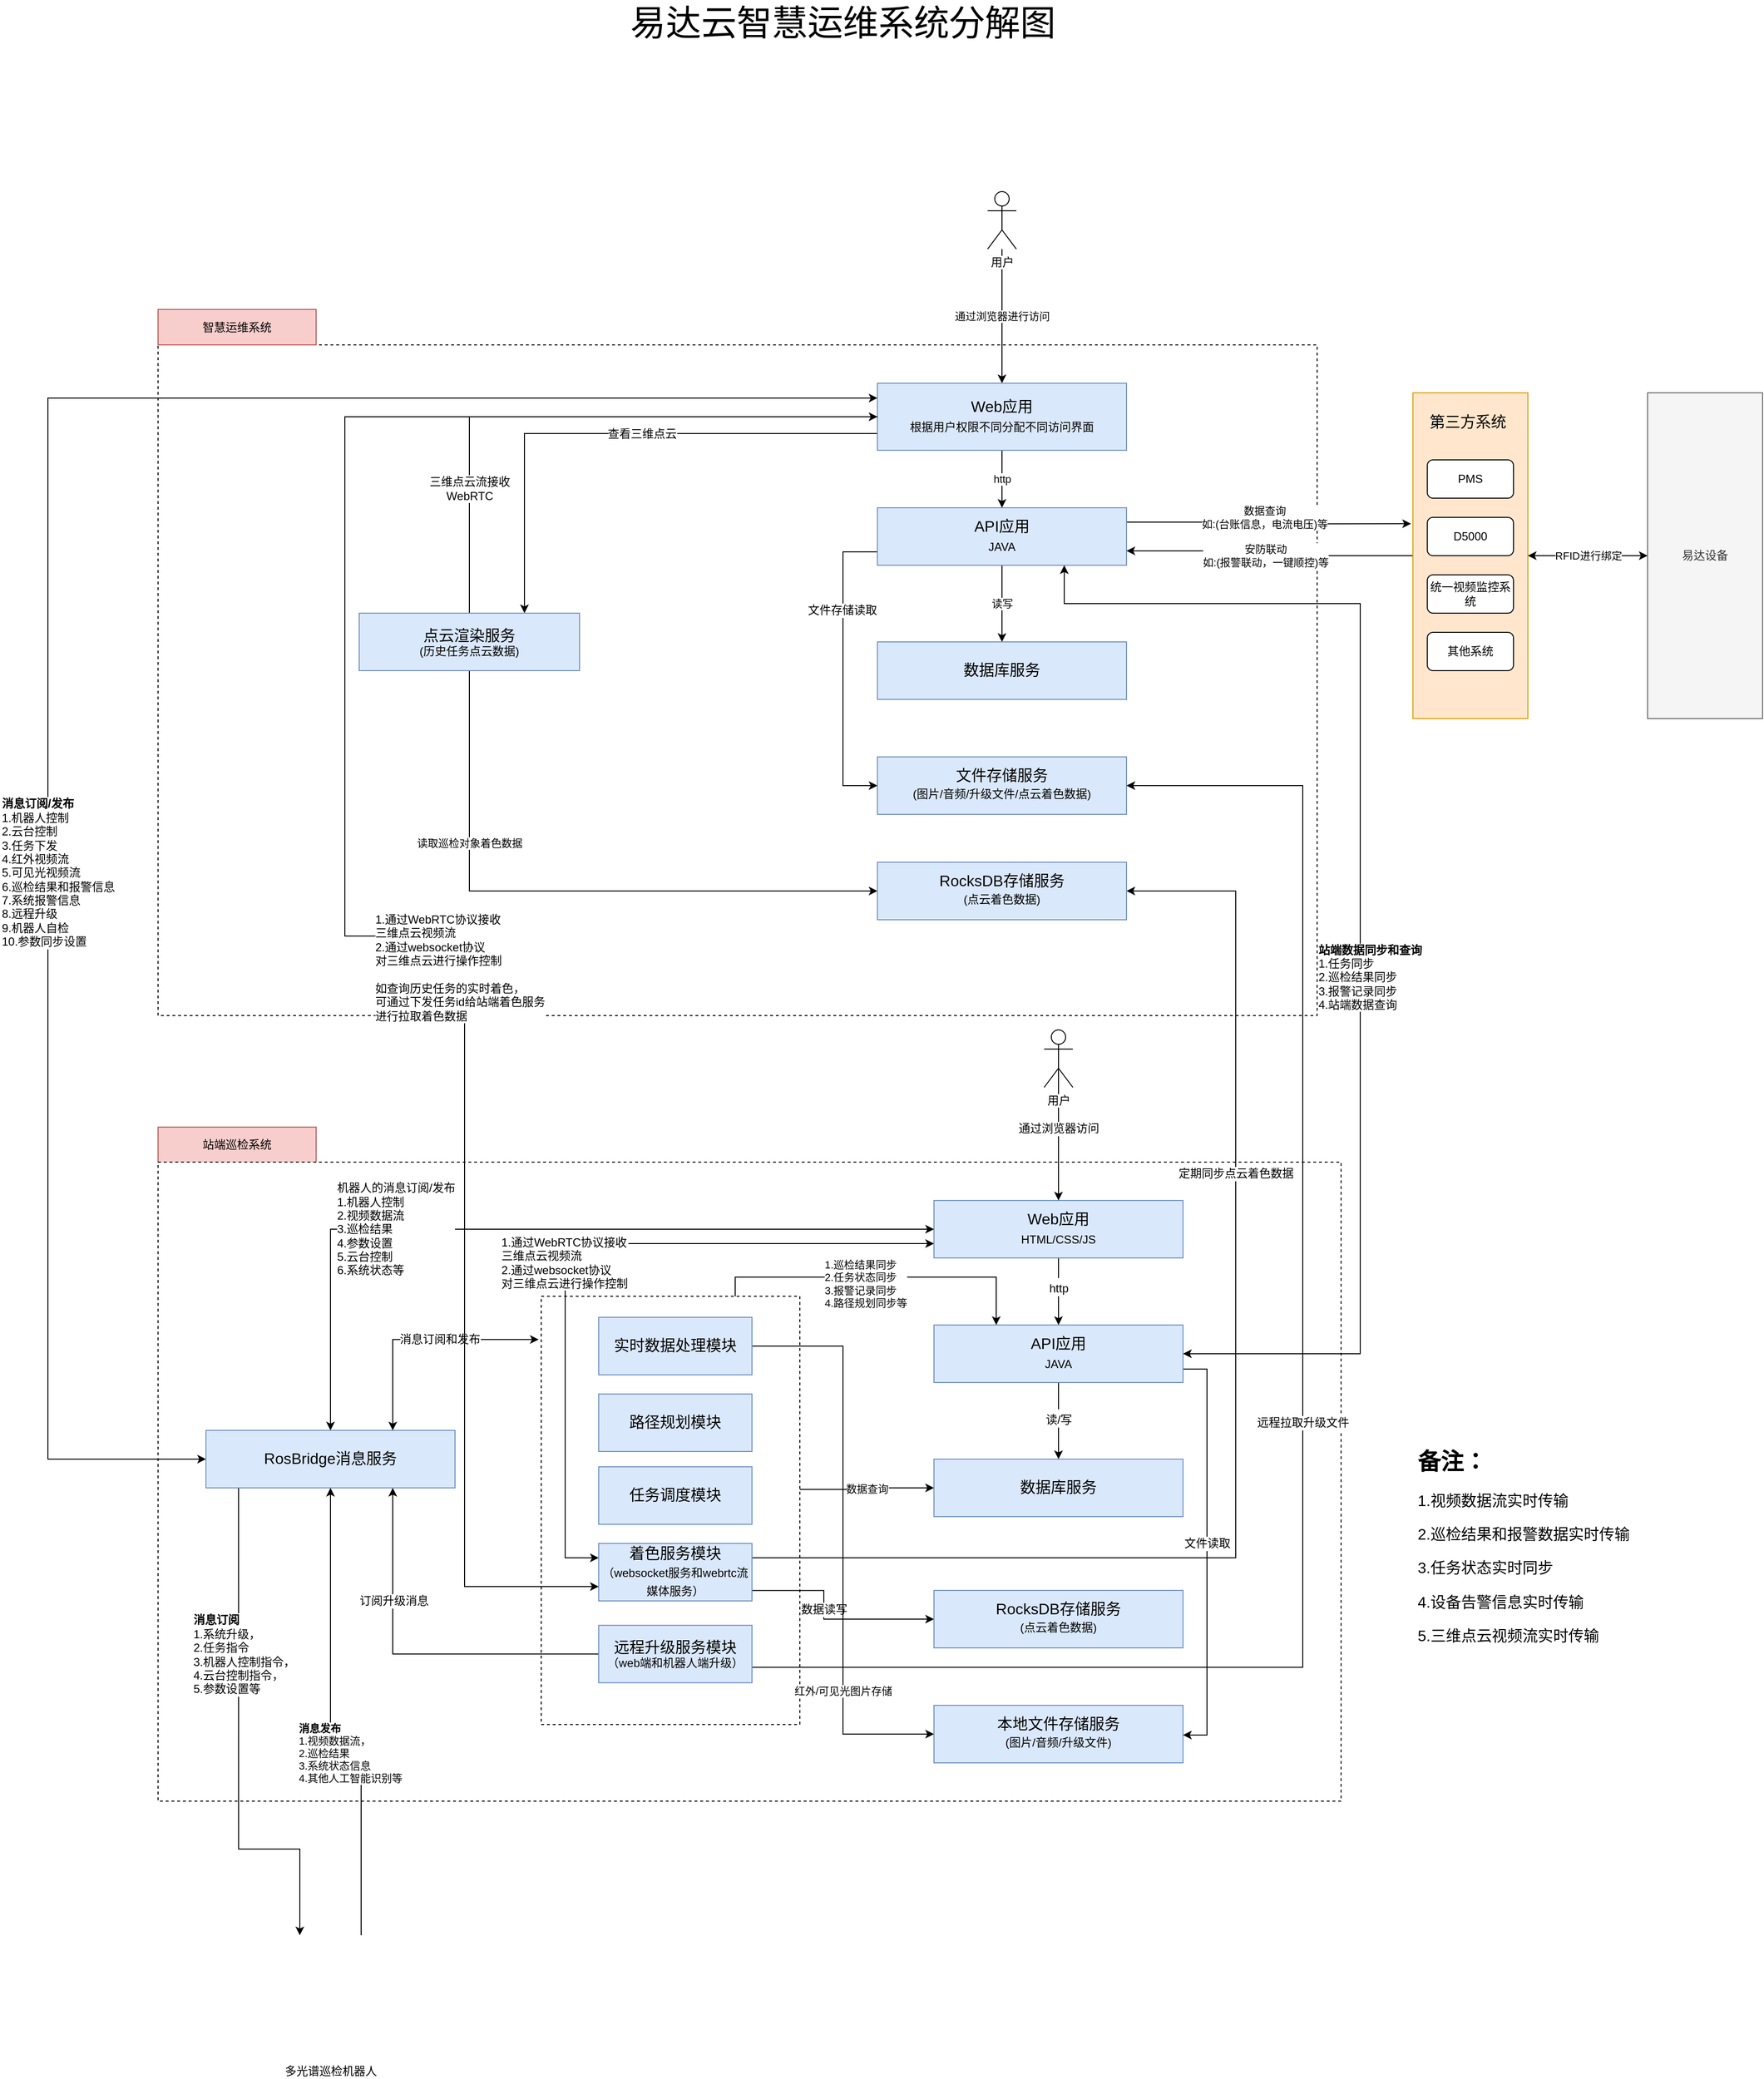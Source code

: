 <mxfile version="13.1.1" type="github">
  <diagram id="XJ8-2Lu72BTsMdCGSrW2" name="第 1 页">
    <mxGraphModel dx="1553" dy="903" grid="1" gridSize="10" guides="1" tooltips="1" connect="1" arrows="1" fold="1" page="1" pageScale="1" pageWidth="700" pageHeight="1000" background="none" math="0" shadow="0">
      <root>
        <mxCell id="0" />
        <mxCell id="1" parent="0" />
        <mxCell id="gQ2CgvajjqF3SDFCfg23-29" value="站端巡检系统" style="text;html=1;strokeColor=#b85450;fillColor=#f8cecc;align=center;verticalAlign=middle;whiteSpace=wrap;rounded=0;shadow=0;" parent="1" vertex="1">
          <mxGeometry x="335" y="1206.43" width="165" height="37" as="geometry" />
        </mxCell>
        <mxCell id="gQ2CgvajjqF3SDFCfg23-27" value="" style="rounded=0;whiteSpace=wrap;html=1;dashed=1;shadow=0;" parent="1" vertex="1">
          <mxGeometry x="335" y="1243" width="1235" height="667" as="geometry" />
        </mxCell>
        <mxCell id="gQ2CgvajjqF3SDFCfg23-55" style="edgeStyle=orthogonalEdgeStyle;rounded=0;orthogonalLoop=1;jettySize=auto;html=1;exitX=-0.01;exitY=0.101;exitDx=0;exitDy=0;entryX=0.75;entryY=0;entryDx=0;entryDy=0;startArrow=classic;startFill=1;fontSize=12;exitPerimeter=0;" parent="1" source="gQ2CgvajjqF3SDFCfg23-54" target="gQ2CgvajjqF3SDFCfg23-40" edge="1">
          <mxGeometry relative="1" as="geometry">
            <Array as="points">
              <mxPoint x="580" y="1428" />
            </Array>
          </mxGeometry>
        </mxCell>
        <mxCell id="gQ2CgvajjqF3SDFCfg23-56" value="&lt;div style=&quot;text-align: left&quot;&gt;&lt;span&gt;消息订阅和发布&lt;/span&gt;&lt;/div&gt;" style="edgeLabel;html=1;align=center;verticalAlign=middle;resizable=0;points=[];fontSize=12;fontStyle=0" parent="gQ2CgvajjqF3SDFCfg23-55" vertex="1" connectable="0">
          <mxGeometry x="-0.161" relative="1" as="geometry">
            <mxPoint as="offset" />
          </mxGeometry>
        </mxCell>
        <mxCell id="b1C1lfiOT8XWCESxQzqt-11" value="数据查询" style="edgeStyle=orthogonalEdgeStyle;rounded=0;orthogonalLoop=1;jettySize=auto;html=1;exitX=0.999;exitY=0.451;exitDx=0;exitDy=0;exitPerimeter=0;" parent="1" source="gQ2CgvajjqF3SDFCfg23-54" target="gQ2CgvajjqF3SDFCfg23-32" edge="1">
          <mxGeometry relative="1" as="geometry" />
        </mxCell>
        <mxCell id="BUxLxPO1SRUqqdlQok1O-3" value="&lt;span style=&quot;color: rgba(0 , 0 , 0 , 0) ; font-family: monospace ; font-size: 0px ; background-color: rgb(248 , 249 , 250)&quot;&gt;%3CmxGraphModel%3E%3Croot%3E%3CmxCell%20id%3D%220%22%2F%3E%3CmxCell%20id%3D%221%22%20parent%3D%220%22%2F%3E%3CmxCell%20id%3D%222%22%20style%3D%22edgeStyle%3DorthogonalEdgeStyle%3Brounded%3D0%3BorthogonalLoop%3D1%3BjettySize%3Dauto%3Bhtml%3D1%3BentryX%3D0%3BentryY%3D0.5%3BentryDx%3D0%3BentryDy%3D0%3B%22%20edge%3D%221%22%20parent%3D%221%22%3E%3CmxGeometry%20relative%3D%221%22%20as%3D%22geometry%22%3E%3CmxPoint%20x%3D%22840%22%20y%3D%221382%22%20as%3D%22sourcePoint%22%2F%3E%3CArray%20as%3D%22points%22%3E%3CmxPoint%20x%3D%22840%22%20y%3D%221382%22%2F%3E%3CmxPoint%20x%3D%22840%22%20y%3D%22590%22%2F%3E%3C%2FArray%3E%3CmxPoint%20x%3D%221086%22%20y%3D%22590%22%20as%3D%22targetPoint%22%2F%3E%3C%2FmxGeometry%3E%3C%2FmxCell%3E%3CmxCell%20id%3D%223%22%20value%3D%221.%E8%B7%AF%E5%BE%84%E8%A7%84%E5%88%92%E5%90%8C%E6%AD%A5%26lt%3Bbr%26gt%3B2.%E4%BB%BB%E5%8A%A1%E6%89%A7%E8%A1%8C%E8%AE%B0%E5%BD%95%E5%92%8C%26lt%3Bbr%26gt%3B%E6%89%A7%E8%A1%8C%E7%8A%B6%E6%80%81%E5%90%8C%E6%AD%A5%26lt%3Bbr%26gt%3B3.%E6%8A%A5%E8%AD%A6%E6%95%B0%E6%8D%AE%E5%92%8C%E5%B7%A1%E6%A3%80%E8%AE%B0%E5%BD%95%E5%90%8C%E6%AD%A5%22%20style%3D%22edgeLabel%3Bhtml%3D1%3Balign%3Dleft%3BverticalAlign%3Dmiddle%3Bresizable%3D0%3Bpoints%3D%5B%5D%3B%22%20vertex%3D%221%22%20connectable%3D%220%22%20parent%3D%222%22%3E%3CmxGeometry%20x%3D%22-0.409%22%20y%3D%221%22%20relative%3D%221%22%20as%3D%22geometry%22%3E%3CmxPoint%20x%3D%22-54%22%20y%3D%22-54.94%22%20as%3D%22offset%22%2F%3E%3C%2FmxGeometry%3E%3C%2FmxCell%3E%3C%2Froot%3E%3C%2FmxGraphModel%3Eshu&#39;j&lt;/span&gt;" style="edgeStyle=orthogonalEdgeStyle;rounded=0;orthogonalLoop=1;jettySize=auto;html=1;exitX=0.75;exitY=0;exitDx=0;exitDy=0;entryX=0.25;entryY=0;entryDx=0;entryDy=0;startArrow=none;startFill=0;" edge="1" parent="1" source="gQ2CgvajjqF3SDFCfg23-54" target="gQ2CgvajjqF3SDFCfg23-31">
          <mxGeometry relative="1" as="geometry" />
        </mxCell>
        <mxCell id="BUxLxPO1SRUqqdlQok1O-4" value="1.巡检结果同步&lt;br&gt;2.任务状态同步&lt;br&gt;3.报警记录同步&lt;br&gt;4.路径规划同步等" style="edgeLabel;html=1;align=left;verticalAlign=middle;resizable=0;points=[];" vertex="1" connectable="0" parent="BUxLxPO1SRUqqdlQok1O-3">
          <mxGeometry x="-0.059" y="1" relative="1" as="geometry">
            <mxPoint x="-49.17" y="8" as="offset" />
          </mxGeometry>
        </mxCell>
        <mxCell id="gQ2CgvajjqF3SDFCfg23-54" value="" style="rounded=0;whiteSpace=wrap;html=1;shadow=0;fontSize=12;dashed=1;" parent="1" vertex="1">
          <mxGeometry x="735" y="1383" width="270" height="447" as="geometry" />
        </mxCell>
        <mxCell id="gQ2CgvajjqF3SDFCfg23-2" value="" style="rounded=0;whiteSpace=wrap;html=1;dashed=1;shadow=0;" parent="1" vertex="1">
          <mxGeometry x="335" y="390" width="1210" height="700" as="geometry" />
        </mxCell>
        <mxCell id="gQ2CgvajjqF3SDFCfg23-4" value="通过浏览器进行访问" style="edgeStyle=orthogonalEdgeStyle;rounded=0;orthogonalLoop=1;jettySize=auto;html=1;" parent="1" source="gQ2CgvajjqF3SDFCfg23-1" target="gQ2CgvajjqF3SDFCfg23-3" edge="1">
          <mxGeometry relative="1" as="geometry" />
        </mxCell>
        <mxCell id="gQ2CgvajjqF3SDFCfg23-1" value="用户" style="shape=umlActor;verticalLabelPosition=bottom;labelBackgroundColor=#ffffff;verticalAlign=top;html=1;outlineConnect=0;" parent="1" vertex="1">
          <mxGeometry x="1201" y="230" width="30" height="60" as="geometry" />
        </mxCell>
        <mxCell id="gQ2CgvajjqF3SDFCfg23-7" value="http" style="edgeStyle=orthogonalEdgeStyle;rounded=0;orthogonalLoop=1;jettySize=auto;html=1;exitX=0.5;exitY=1;exitDx=0;exitDy=0;" parent="1" source="gQ2CgvajjqF3SDFCfg23-3" target="gQ2CgvajjqF3SDFCfg23-6" edge="1">
          <mxGeometry relative="1" as="geometry" />
        </mxCell>
        <mxCell id="gQ2CgvajjqF3SDFCfg23-42" value="查看三维点云" style="edgeStyle=orthogonalEdgeStyle;rounded=0;orthogonalLoop=1;jettySize=auto;html=1;exitX=0;exitY=0.75;exitDx=0;exitDy=0;entryX=0.75;entryY=0;entryDx=0;entryDy=0;fontSize=12;" parent="1" source="gQ2CgvajjqF3SDFCfg23-3" target="gQ2CgvajjqF3SDFCfg23-15" edge="1">
          <mxGeometry x="-0.115" relative="1" as="geometry">
            <mxPoint as="offset" />
            <Array as="points">
              <mxPoint x="718" y="482" />
            </Array>
          </mxGeometry>
        </mxCell>
        <mxCell id="gQ2CgvajjqF3SDFCfg23-45" style="edgeStyle=orthogonalEdgeStyle;rounded=0;orthogonalLoop=1;jettySize=auto;html=1;exitX=0;exitY=0.221;exitDx=0;exitDy=0;entryX=0;entryY=0.5;entryDx=0;entryDy=0;startArrow=classic;startFill=1;fontSize=12;exitPerimeter=0;" parent="1" source="gQ2CgvajjqF3SDFCfg23-3" target="gQ2CgvajjqF3SDFCfg23-40" edge="1">
          <mxGeometry relative="1" as="geometry">
            <Array as="points">
              <mxPoint x="220" y="446" />
              <mxPoint x="220" y="1553" />
            </Array>
          </mxGeometry>
        </mxCell>
        <mxCell id="gQ2CgvajjqF3SDFCfg23-46" value="&lt;b&gt;消息订阅/发布&lt;/b&gt;&lt;br&gt;1.机器人控制&lt;br&gt;2.云台控制&lt;br&gt;3.任务下发&lt;br&gt;4.红外视频流&lt;br&gt;5.可见光视频流&lt;br&gt;6.巡检结果和报警信息&lt;br&gt;7.系统报警信息&lt;br&gt;8.远程升级&lt;br&gt;9.机器人自检&lt;br&gt;10.参数同步设置" style="edgeLabel;html=1;align=left;verticalAlign=middle;resizable=0;points=[];fontSize=12;" parent="gQ2CgvajjqF3SDFCfg23-45" vertex="1" connectable="0">
          <mxGeometry x="0.254" y="-4" relative="1" as="geometry">
            <mxPoint x="-46" y="20.71" as="offset" />
          </mxGeometry>
        </mxCell>
        <mxCell id="gQ2CgvajjqF3SDFCfg23-3" value="&lt;p style=&quot;line-height: 170%&quot;&gt;&lt;font style=&quot;font-size: 16px&quot;&gt;Web应用&lt;/font&gt;&lt;br&gt;根据用户权限不同分配不同访问界面&lt;br&gt;&lt;/p&gt;" style="rounded=0;whiteSpace=wrap;html=1;shadow=0;fillColor=#dae8fc;strokeColor=#6c8ebf;" parent="1" vertex="1">
          <mxGeometry x="1086" y="430" width="260" height="70" as="geometry" />
        </mxCell>
        <mxCell id="gQ2CgvajjqF3SDFCfg23-5" value="智慧运维系统" style="text;html=1;strokeColor=#b85450;fillColor=#f8cecc;align=center;verticalAlign=middle;whiteSpace=wrap;rounded=0;shadow=0;" parent="1" vertex="1">
          <mxGeometry x="335" y="353" width="165" height="37" as="geometry" />
        </mxCell>
        <mxCell id="gQ2CgvajjqF3SDFCfg23-9" value="读写" style="edgeStyle=orthogonalEdgeStyle;rounded=0;orthogonalLoop=1;jettySize=auto;html=1;exitX=0.5;exitY=1;exitDx=0;exitDy=0;entryX=0.5;entryY=0;entryDx=0;entryDy=0;" parent="1" source="gQ2CgvajjqF3SDFCfg23-6" target="gQ2CgvajjqF3SDFCfg23-8" edge="1">
          <mxGeometry relative="1" as="geometry" />
        </mxCell>
        <mxCell id="gQ2CgvajjqF3SDFCfg23-13" style="edgeStyle=orthogonalEdgeStyle;rounded=0;orthogonalLoop=1;jettySize=auto;html=1;exitX=1;exitY=0.25;exitDx=0;exitDy=0;entryX=-0.017;entryY=0.402;entryDx=0;entryDy=0;entryPerimeter=0;" parent="1" source="gQ2CgvajjqF3SDFCfg23-6" target="gQ2CgvajjqF3SDFCfg23-10" edge="1">
          <mxGeometry relative="1" as="geometry" />
        </mxCell>
        <mxCell id="gQ2CgvajjqF3SDFCfg23-14" value="数据查询&lt;br&gt;如:(台账信息，电流电压)等" style="edgeLabel;html=1;align=center;verticalAlign=middle;resizable=0;points=[];" parent="gQ2CgvajjqF3SDFCfg23-13" vertex="1" connectable="0">
          <mxGeometry x="0.377" y="2" relative="1" as="geometry">
            <mxPoint x="-60.23" y="-4.7" as="offset" />
          </mxGeometry>
        </mxCell>
        <mxCell id="gQ2CgvajjqF3SDFCfg23-70" style="edgeStyle=orthogonalEdgeStyle;rounded=0;orthogonalLoop=1;jettySize=auto;html=1;exitX=0;exitY=0.75;exitDx=0;exitDy=0;entryX=0;entryY=0.5;entryDx=0;entryDy=0;startArrow=none;startFill=0;endArrow=classic;endFill=1;fontSize=12;" parent="1" source="gQ2CgvajjqF3SDFCfg23-6" target="gQ2CgvajjqF3SDFCfg23-69" edge="1">
          <mxGeometry relative="1" as="geometry">
            <Array as="points">
              <mxPoint x="1050" y="606" />
              <mxPoint x="1050" y="850" />
            </Array>
          </mxGeometry>
        </mxCell>
        <mxCell id="gQ2CgvajjqF3SDFCfg23-71" value="文件存储读取" style="edgeLabel;html=1;align=center;verticalAlign=middle;resizable=0;points=[];fontSize=12;" parent="gQ2CgvajjqF3SDFCfg23-70" vertex="1" connectable="0">
          <mxGeometry x="-0.131" y="-1" relative="1" as="geometry">
            <mxPoint y="-39.29" as="offset" />
          </mxGeometry>
        </mxCell>
        <mxCell id="gQ2CgvajjqF3SDFCfg23-6" value="&lt;p style=&quot;line-height: 160%&quot;&gt;&lt;font style=&quot;font-size: 16px&quot;&gt;API应用&lt;/font&gt;&lt;br&gt;JAVA&lt;/p&gt;" style="rounded=0;whiteSpace=wrap;html=1;shadow=0;fillColor=#dae8fc;strokeColor=#6c8ebf;" parent="1" vertex="1">
          <mxGeometry x="1086" y="560" width="260" height="60" as="geometry" />
        </mxCell>
        <mxCell id="gQ2CgvajjqF3SDFCfg23-11" style="edgeStyle=orthogonalEdgeStyle;rounded=0;orthogonalLoop=1;jettySize=auto;html=1;exitX=0;exitY=0.5;exitDx=0;exitDy=0;entryX=1;entryY=0.75;entryDx=0;entryDy=0;" parent="1" source="gQ2CgvajjqF3SDFCfg23-10" target="gQ2CgvajjqF3SDFCfg23-6" edge="1">
          <mxGeometry relative="1" as="geometry" />
        </mxCell>
        <mxCell id="gQ2CgvajjqF3SDFCfg23-12" value="安防联动&lt;br&gt;如:(报警联动，一键顺控)等" style="edgeLabel;html=1;align=center;verticalAlign=middle;resizable=0;points=[];" parent="gQ2CgvajjqF3SDFCfg23-11" vertex="1" connectable="0">
          <mxGeometry x="0.152" y="-2" relative="1" as="geometry">
            <mxPoint x="15.35" y="6.95" as="offset" />
          </mxGeometry>
        </mxCell>
        <mxCell id="b1C1lfiOT8XWCESxQzqt-14" value="RFID进行绑定" style="edgeStyle=orthogonalEdgeStyle;rounded=0;orthogonalLoop=1;jettySize=auto;html=1;exitX=1;exitY=0.5;exitDx=0;exitDy=0;entryX=0;entryY=0.5;entryDx=0;entryDy=0;startArrow=classic;startFill=1;" parent="1" source="gQ2CgvajjqF3SDFCfg23-10" target="b1C1lfiOT8XWCESxQzqt-13" edge="1">
          <mxGeometry relative="1" as="geometry" />
        </mxCell>
        <mxCell id="gQ2CgvajjqF3SDFCfg23-10" value="" style="rounded=0;whiteSpace=wrap;html=1;shadow=0;fillColor=#ffe6cc;strokeColor=#d79b00;" parent="1" vertex="1">
          <mxGeometry x="1645" y="440" width="120" height="340" as="geometry" />
        </mxCell>
        <mxCell id="gQ2CgvajjqF3SDFCfg23-16" style="edgeStyle=orthogonalEdgeStyle;rounded=0;orthogonalLoop=1;jettySize=auto;html=1;exitX=0.5;exitY=1;exitDx=0;exitDy=0;entryX=0;entryY=0.5;entryDx=0;entryDy=0;" parent="1" source="gQ2CgvajjqF3SDFCfg23-15" target="b1C1lfiOT8XWCESxQzqt-10" edge="1">
          <mxGeometry relative="1" as="geometry" />
        </mxCell>
        <mxCell id="gQ2CgvajjqF3SDFCfg23-21" value="读取巡检对象着色数据" style="edgeLabel;html=1;align=center;verticalAlign=middle;resizable=0;points=[];" parent="gQ2CgvajjqF3SDFCfg23-16" vertex="1" connectable="0">
          <mxGeometry x="-0.169" y="3" relative="1" as="geometry">
            <mxPoint x="-42.94" y="-47" as="offset" />
          </mxGeometry>
        </mxCell>
        <mxCell id="gQ2CgvajjqF3SDFCfg23-18" style="edgeStyle=orthogonalEdgeStyle;rounded=0;orthogonalLoop=1;jettySize=auto;html=1;exitX=0.5;exitY=0;exitDx=0;exitDy=0;entryX=0;entryY=0.5;entryDx=0;entryDy=0;" parent="1" source="gQ2CgvajjqF3SDFCfg23-15" target="gQ2CgvajjqF3SDFCfg23-3" edge="1">
          <mxGeometry relative="1" as="geometry" />
        </mxCell>
        <mxCell id="gQ2CgvajjqF3SDFCfg23-19" value="&lt;font style=&quot;font-size: 12px&quot;&gt;三维点云流接收&lt;br&gt;WebRTC&lt;br&gt;&lt;/font&gt;" style="edgeLabel;html=1;align=center;verticalAlign=middle;resizable=0;points=[];" parent="gQ2CgvajjqF3SDFCfg23-18" vertex="1" connectable="0">
          <mxGeometry x="-0.231" y="-28" relative="1" as="geometry">
            <mxPoint x="-37.42" y="46.95" as="offset" />
          </mxGeometry>
        </mxCell>
        <mxCell id="gQ2CgvajjqF3SDFCfg23-22" value="PMS" style="rounded=1;whiteSpace=wrap;html=1;shadow=0;" parent="1" vertex="1">
          <mxGeometry x="1660" y="510" width="90" height="40" as="geometry" />
        </mxCell>
        <mxCell id="gQ2CgvajjqF3SDFCfg23-23" value="D5000" style="rounded=1;whiteSpace=wrap;html=1;shadow=0;" parent="1" vertex="1">
          <mxGeometry x="1660" y="570" width="90" height="40" as="geometry" />
        </mxCell>
        <mxCell id="gQ2CgvajjqF3SDFCfg23-24" value="统一视频监控系统" style="rounded=1;whiteSpace=wrap;html=1;shadow=0;" parent="1" vertex="1">
          <mxGeometry x="1660" y="630" width="90" height="40" as="geometry" />
        </mxCell>
        <mxCell id="gQ2CgvajjqF3SDFCfg23-25" value="第三方系统" style="text;html=1;strokeColor=none;fillColor=none;align=center;verticalAlign=middle;whiteSpace=wrap;rounded=0;shadow=0;fontSize=16;" parent="1" vertex="1">
          <mxGeometry x="1655" y="460" width="95" height="20" as="geometry" />
        </mxCell>
        <mxCell id="gQ2CgvajjqF3SDFCfg23-26" value="其他系统" style="rounded=1;whiteSpace=wrap;html=1;shadow=0;" parent="1" vertex="1">
          <mxGeometry x="1660" y="690" width="90" height="40" as="geometry" />
        </mxCell>
        <mxCell id="gQ2CgvajjqF3SDFCfg23-33" style="edgeStyle=orthogonalEdgeStyle;rounded=0;orthogonalLoop=1;jettySize=auto;html=1;exitX=0.5;exitY=1;exitDx=0;exitDy=0;entryX=0.5;entryY=0;entryDx=0;entryDy=0;fontSize=16;" parent="1" source="gQ2CgvajjqF3SDFCfg23-30" target="gQ2CgvajjqF3SDFCfg23-31" edge="1">
          <mxGeometry relative="1" as="geometry" />
        </mxCell>
        <mxCell id="gQ2CgvajjqF3SDFCfg23-35" value="&lt;font style=&quot;font-size: 12px&quot;&gt;http&lt;/font&gt;" style="edgeLabel;html=1;align=center;verticalAlign=middle;resizable=0;points=[];fontSize=16;" parent="gQ2CgvajjqF3SDFCfg23-33" vertex="1" connectable="0">
          <mxGeometry x="-0.151" relative="1" as="geometry">
            <mxPoint as="offset" />
          </mxGeometry>
        </mxCell>
        <mxCell id="gQ2CgvajjqF3SDFCfg23-30" value="&lt;p style=&quot;line-height: 170%&quot;&gt;&lt;font style=&quot;font-size: 16px&quot;&gt;Web应用&lt;/font&gt;&lt;br&gt;HTML/CSS/JS&lt;/p&gt;" style="rounded=0;whiteSpace=wrap;html=1;shadow=0;fillColor=#dae8fc;strokeColor=#6c8ebf;" parent="1" vertex="1">
          <mxGeometry x="1145" y="1283" width="260" height="60" as="geometry" />
        </mxCell>
        <mxCell id="gQ2CgvajjqF3SDFCfg23-34" style="edgeStyle=orthogonalEdgeStyle;rounded=0;orthogonalLoop=1;jettySize=auto;html=1;exitX=0.5;exitY=1;exitDx=0;exitDy=0;entryX=0.5;entryY=0;entryDx=0;entryDy=0;fontSize=16;" parent="1" source="gQ2CgvajjqF3SDFCfg23-31" target="gQ2CgvajjqF3SDFCfg23-32" edge="1">
          <mxGeometry relative="1" as="geometry" />
        </mxCell>
        <mxCell id="gQ2CgvajjqF3SDFCfg23-36" value="&lt;font style=&quot;font-size: 12px&quot;&gt;读/写&lt;/font&gt;" style="edgeLabel;html=1;align=center;verticalAlign=middle;resizable=0;points=[];fontSize=16;" parent="gQ2CgvajjqF3SDFCfg23-34" vertex="1" connectable="0">
          <mxGeometry x="-0.079" relative="1" as="geometry">
            <mxPoint as="offset" />
          </mxGeometry>
        </mxCell>
        <mxCell id="gQ2CgvajjqF3SDFCfg23-50" value="&lt;div style=&quot;text-align: left&quot;&gt;&lt;b&gt;站端数据同步和查询&lt;/b&gt;&lt;/div&gt;&lt;div style=&quot;text-align: left&quot;&gt;1.任务同步&lt;/div&gt;&lt;div style=&quot;text-align: left&quot;&gt;2.巡检结果同步&lt;/div&gt;&lt;div style=&quot;text-align: left&quot;&gt;3.报警记录同步&lt;/div&gt;&lt;div style=&quot;text-align: left&quot;&gt;4.站端数据查询&lt;/div&gt;" style="edgeStyle=orthogonalEdgeStyle;rounded=0;orthogonalLoop=1;jettySize=auto;html=1;exitX=1;exitY=0.5;exitDx=0;exitDy=0;entryX=0.75;entryY=1;entryDx=0;entryDy=0;startArrow=classic;startFill=1;fontSize=12;endArrow=classic;endFill=1;" parent="1" source="gQ2CgvajjqF3SDFCfg23-31" target="gQ2CgvajjqF3SDFCfg23-6" edge="1">
          <mxGeometry x="-0.122" y="-10" relative="1" as="geometry">
            <Array as="points">
              <mxPoint x="1590" y="1443" />
              <mxPoint x="1590" y="660" />
              <mxPoint x="1281" y="660" />
            </Array>
            <mxPoint as="offset" />
          </mxGeometry>
        </mxCell>
        <mxCell id="gQ2CgvajjqF3SDFCfg23-82" value="文件读取" style="edgeStyle=orthogonalEdgeStyle;rounded=0;orthogonalLoop=1;jettySize=auto;html=1;exitX=1;exitY=0.75;exitDx=0;exitDy=0;entryX=1;entryY=0.5;entryDx=0;entryDy=0;startArrow=none;startFill=0;endArrow=classic;endFill=1;fontSize=12;" parent="1" edge="1">
          <mxGeometry x="-0.042" relative="1" as="geometry">
            <Array as="points">
              <mxPoint x="1430" y="1459" />
              <mxPoint x="1430" y="1841" />
            </Array>
            <mxPoint x="1405" y="1459" as="sourcePoint" />
            <mxPoint x="1405" y="1841.0" as="targetPoint" />
            <mxPoint as="offset" />
          </mxGeometry>
        </mxCell>
        <mxCell id="gQ2CgvajjqF3SDFCfg23-31" value="&lt;p style=&quot;line-height: 160%&quot;&gt;&lt;font style=&quot;font-size: 16px&quot;&gt;API应用&lt;/font&gt;&lt;br&gt;JAVA&lt;/p&gt;" style="rounded=0;whiteSpace=wrap;html=1;shadow=0;fillColor=#dae8fc;strokeColor=#6c8ebf;" parent="1" vertex="1">
          <mxGeometry x="1145" y="1413" width="260" height="60" as="geometry" />
        </mxCell>
        <mxCell id="gQ2CgvajjqF3SDFCfg23-32" value="&lt;p style=&quot;line-height: 160%&quot;&gt;&lt;span style=&quot;font-size: 16px&quot;&gt;数据库服务&lt;/span&gt;&lt;/p&gt;" style="rounded=0;whiteSpace=wrap;html=1;shadow=0;fillColor=#dae8fc;strokeColor=#6c8ebf;" parent="1" vertex="1">
          <mxGeometry x="1145" y="1553" width="260" height="60" as="geometry" />
        </mxCell>
        <mxCell id="gQ2CgvajjqF3SDFCfg23-38" style="edgeStyle=orthogonalEdgeStyle;rounded=0;orthogonalLoop=1;jettySize=auto;html=1;exitX=0.5;exitY=0.5;exitDx=0;exitDy=0;exitPerimeter=0;fontSize=16;" parent="1" source="gQ2CgvajjqF3SDFCfg23-37" target="gQ2CgvajjqF3SDFCfg23-30" edge="1">
          <mxGeometry relative="1" as="geometry" />
        </mxCell>
        <mxCell id="gQ2CgvajjqF3SDFCfg23-39" value="通过浏览器访问" style="edgeLabel;html=1;align=center;verticalAlign=middle;resizable=0;points=[];fontSize=12;" parent="gQ2CgvajjqF3SDFCfg23-38" vertex="1" connectable="0">
          <mxGeometry x="-0.012" relative="1" as="geometry">
            <mxPoint as="offset" />
          </mxGeometry>
        </mxCell>
        <mxCell id="gQ2CgvajjqF3SDFCfg23-37" value="用户" style="shape=umlActor;verticalLabelPosition=bottom;labelBackgroundColor=#ffffff;verticalAlign=top;html=1;outlineConnect=0;" parent="1" vertex="1">
          <mxGeometry x="1260" y="1105" width="30" height="60" as="geometry" />
        </mxCell>
        <mxCell id="gQ2CgvajjqF3SDFCfg23-41" style="edgeStyle=orthogonalEdgeStyle;rounded=0;orthogonalLoop=1;jettySize=auto;html=1;exitX=0.5;exitY=0;exitDx=0;exitDy=0;entryX=0;entryY=0.5;entryDx=0;entryDy=0;fontSize=12;startArrow=classic;startFill=1;" parent="1" source="gQ2CgvajjqF3SDFCfg23-40" target="gQ2CgvajjqF3SDFCfg23-30" edge="1">
          <mxGeometry relative="1" as="geometry" />
        </mxCell>
        <mxCell id="gQ2CgvajjqF3SDFCfg23-43" value="机器人的消息订阅/发布&lt;br&gt;1.机器人控制&lt;br&gt;2.视频数据流&lt;br&gt;3.巡检结果&lt;br&gt;4.参数设置&lt;br&gt;5.云台控制&lt;br&gt;6.系统状态等" style="edgeLabel;html=1;align=left;verticalAlign=middle;resizable=0;points=[];fontSize=12;labelBackgroundColor=#ffffff;" parent="gQ2CgvajjqF3SDFCfg23-41" vertex="1" connectable="0">
          <mxGeometry x="-0.231" y="-6" relative="1" as="geometry">
            <mxPoint x="-108.33" y="-6" as="offset" />
          </mxGeometry>
        </mxCell>
        <mxCell id="gQ2CgvajjqF3SDFCfg23-61" style="edgeStyle=orthogonalEdgeStyle;rounded=0;orthogonalLoop=1;jettySize=auto;html=1;exitX=0.131;exitY=0.983;exitDx=0;exitDy=0;entryX=0.25;entryY=0;entryDx=0;entryDy=0;startArrow=none;startFill=0;endArrow=classic;endFill=1;fontSize=12;exitPerimeter=0;" parent="1" source="gQ2CgvajjqF3SDFCfg23-40" target="gQ2CgvajjqF3SDFCfg23-60" edge="1">
          <mxGeometry relative="1" as="geometry">
            <Array as="points">
              <mxPoint x="419" y="1960" />
              <mxPoint x="483" y="1960" />
            </Array>
          </mxGeometry>
        </mxCell>
        <mxCell id="gQ2CgvajjqF3SDFCfg23-62" value="&lt;b&gt;消息订阅&lt;/b&gt;&lt;br&gt;1.系统升级，&lt;br&gt;2.任务指令&lt;br&gt;3.机器人控制指令，&lt;br&gt;4.云台控制指令，&lt;br&gt;5.参数设置等" style="edgeLabel;html=1;align=left;verticalAlign=middle;resizable=0;points=[];fontSize=12;labelBackgroundColor=#ffffff;" parent="gQ2CgvajjqF3SDFCfg23-61" vertex="1" connectable="0">
          <mxGeometry x="0.066" y="-1" relative="1" as="geometry">
            <mxPoint x="-48.09" y="-108.55" as="offset" />
          </mxGeometry>
        </mxCell>
        <mxCell id="gQ2CgvajjqF3SDFCfg23-73" style="edgeStyle=orthogonalEdgeStyle;rounded=0;orthogonalLoop=1;jettySize=auto;html=1;exitX=0.75;exitY=1;exitDx=0;exitDy=0;entryX=0;entryY=0.5;entryDx=0;entryDy=0;startArrow=classic;startFill=1;endArrow=none;endFill=0;fontSize=12;" parent="1" source="gQ2CgvajjqF3SDFCfg23-40" target="gQ2CgvajjqF3SDFCfg23-72" edge="1">
          <mxGeometry relative="1" as="geometry" />
        </mxCell>
        <mxCell id="gQ2CgvajjqF3SDFCfg23-74" value="订阅升级消息" style="edgeLabel;html=1;align=center;verticalAlign=middle;resizable=0;points=[];fontSize=12;" parent="gQ2CgvajjqF3SDFCfg23-73" vertex="1" connectable="0">
          <mxGeometry x="0.111" y="10" relative="1" as="geometry">
            <mxPoint x="-41.94" y="-45.37" as="offset" />
          </mxGeometry>
        </mxCell>
        <mxCell id="gQ2CgvajjqF3SDFCfg23-40" value="&lt;p style=&quot;line-height: 160%&quot;&gt;&lt;span style=&quot;font-size: 16px&quot;&gt;RosBridge消息服务&lt;/span&gt;&lt;/p&gt;" style="rounded=0;whiteSpace=wrap;html=1;shadow=0;fillColor=#dae8fc;strokeColor=#6c8ebf;" parent="1" vertex="1">
          <mxGeometry x="385" y="1523" width="260" height="60" as="geometry" />
        </mxCell>
        <mxCell id="gQ2CgvajjqF3SDFCfg23-48" value="&lt;p style=&quot;line-height: 160%&quot;&gt;&lt;span style=&quot;font-size: 16px&quot;&gt;任务调度模块&lt;/span&gt;&lt;/p&gt;" style="rounded=0;whiteSpace=wrap;html=1;shadow=0;fillColor=#dae8fc;strokeColor=#6c8ebf;" parent="1" vertex="1">
          <mxGeometry x="795" y="1561" width="160" height="60" as="geometry" />
        </mxCell>
        <mxCell id="gQ2CgvajjqF3SDFCfg23-49" value="&lt;p style=&quot;line-height: 160%&quot;&gt;&lt;span style=&quot;font-size: 16px&quot;&gt;路径规划模块&lt;/span&gt;&lt;/p&gt;" style="rounded=0;whiteSpace=wrap;html=1;shadow=0;fillColor=#dae8fc;strokeColor=#6c8ebf;" parent="1" vertex="1">
          <mxGeometry x="795" y="1485" width="160" height="60" as="geometry" />
        </mxCell>
        <mxCell id="gQ2CgvajjqF3SDFCfg23-52" style="edgeStyle=orthogonalEdgeStyle;rounded=0;orthogonalLoop=1;jettySize=auto;html=1;exitX=0;exitY=0.25;exitDx=0;exitDy=0;entryX=0;entryY=0.75;entryDx=0;entryDy=0;startArrow=classic;startFill=1;fontSize=12;" parent="1" source="gQ2CgvajjqF3SDFCfg23-51" target="gQ2CgvajjqF3SDFCfg23-30" edge="1">
          <mxGeometry relative="1" as="geometry">
            <Array as="points">
              <mxPoint x="760" y="1656" />
              <mxPoint x="760" y="1328" />
            </Array>
          </mxGeometry>
        </mxCell>
        <mxCell id="gQ2CgvajjqF3SDFCfg23-53" value="&lt;div style=&quot;text-align: left&quot;&gt;1.通过WebRTC协议接收&lt;/div&gt;&lt;div style=&quot;text-align: left&quot;&gt;三维点云视频流&lt;/div&gt;&lt;div style=&quot;text-align: left&quot;&gt;2.通过websocket协议&lt;/div&gt;&lt;div style=&quot;text-align: left&quot;&gt;对三维点云进行操作控制&lt;/div&gt;" style="edgeLabel;html=1;align=center;verticalAlign=middle;resizable=0;points=[];fontSize=12;labelBackgroundColor=#ffffff;" parent="gQ2CgvajjqF3SDFCfg23-52" vertex="1" connectable="0">
          <mxGeometry x="-0.112" y="1" relative="1" as="geometry">
            <mxPoint y="-11.24" as="offset" />
          </mxGeometry>
        </mxCell>
        <mxCell id="gQ2CgvajjqF3SDFCfg23-58" style="edgeStyle=orthogonalEdgeStyle;rounded=0;orthogonalLoop=1;jettySize=auto;html=1;exitX=1;exitY=0.25;exitDx=0;exitDy=0;startArrow=none;startFill=0;endArrow=classic;endFill=1;fontSize=12;entryX=1;entryY=0.5;entryDx=0;entryDy=0;" parent="1" source="gQ2CgvajjqF3SDFCfg23-51" target="b1C1lfiOT8XWCESxQzqt-10" edge="1">
          <mxGeometry relative="1" as="geometry">
            <mxPoint x="1365" y="1041.429" as="targetPoint" />
            <Array as="points">
              <mxPoint x="1460" y="1656" />
              <mxPoint x="1460" y="960" />
            </Array>
          </mxGeometry>
        </mxCell>
        <mxCell id="gQ2CgvajjqF3SDFCfg23-59" value="定期同步点云着色数据" style="edgeLabel;html=1;align=center;verticalAlign=middle;resizable=0;points=[];fontSize=12;" parent="gQ2CgvajjqF3SDFCfg23-58" vertex="1" connectable="0">
          <mxGeometry x="0.304" y="-2" relative="1" as="geometry">
            <mxPoint x="-2" y="-49" as="offset" />
          </mxGeometry>
        </mxCell>
        <mxCell id="gQ2CgvajjqF3SDFCfg23-79" style="edgeStyle=orthogonalEdgeStyle;rounded=0;orthogonalLoop=1;jettySize=auto;html=1;exitX=1.001;exitY=0.818;exitDx=0;exitDy=0;entryX=0;entryY=0.5;entryDx=0;entryDy=0;startArrow=none;startFill=0;endArrow=classic;endFill=1;fontSize=12;exitPerimeter=0;" parent="1" source="gQ2CgvajjqF3SDFCfg23-51" target="b1C1lfiOT8XWCESxQzqt-1" edge="1">
          <mxGeometry relative="1" as="geometry">
            <Array as="points">
              <mxPoint x="1030" y="1690" />
              <mxPoint x="1030" y="1720" />
            </Array>
          </mxGeometry>
        </mxCell>
        <mxCell id="gQ2CgvajjqF3SDFCfg23-80" value="数据读写" style="edgeLabel;html=1;align=center;verticalAlign=middle;resizable=0;points=[];fontSize=12;" parent="gQ2CgvajjqF3SDFCfg23-79" vertex="1" connectable="0">
          <mxGeometry x="-0.531" y="-1" relative="1" as="geometry">
            <mxPoint x="23.08" y="18.93" as="offset" />
          </mxGeometry>
        </mxCell>
        <mxCell id="gQ2CgvajjqF3SDFCfg23-51" value="&lt;p style=&quot;line-height: 160%&quot;&gt;&lt;span style=&quot;font-size: 16px&quot;&gt;着色服务模块&lt;br&gt;&lt;/span&gt;（websocket服务和webrtc流媒体服务）&lt;br&gt;&lt;/p&gt;" style="rounded=0;whiteSpace=wrap;html=1;shadow=0;fillColor=#dae8fc;strokeColor=#6c8ebf;" parent="1" vertex="1">
          <mxGeometry x="795" y="1641" width="160" height="60" as="geometry" />
        </mxCell>
        <mxCell id="BUxLxPO1SRUqqdlQok1O-1" style="edgeStyle=orthogonalEdgeStyle;rounded=0;orthogonalLoop=1;jettySize=auto;html=1;exitX=0.75;exitY=0;exitDx=0;exitDy=0;entryX=0.5;entryY=1;entryDx=0;entryDy=0;" edge="1" parent="1" source="gQ2CgvajjqF3SDFCfg23-60" target="gQ2CgvajjqF3SDFCfg23-40">
          <mxGeometry relative="1" as="geometry">
            <Array as="points">
              <mxPoint x="547" y="1840" />
              <mxPoint x="515" y="1840" />
            </Array>
          </mxGeometry>
        </mxCell>
        <mxCell id="BUxLxPO1SRUqqdlQok1O-2" value="&lt;b&gt;消息发布&lt;/b&gt;&lt;br&gt;1.视频数据流，&lt;br&gt;2.巡检结果&lt;br&gt;3.系统状态信息&lt;br&gt;4.其他人工智能识别等" style="edgeLabel;html=1;align=left;verticalAlign=middle;resizable=0;points=[];" vertex="1" connectable="0" parent="BUxLxPO1SRUqqdlQok1O-1">
          <mxGeometry x="-0.251" y="-1" relative="1" as="geometry">
            <mxPoint x="-68" y="-3" as="offset" />
          </mxGeometry>
        </mxCell>
        <mxCell id="gQ2CgvajjqF3SDFCfg23-60" value="多光谱巡检机器人" style="shape=image;html=1;verticalAlign=top;verticalLabelPosition=bottom;labelBackgroundColor=#ffffff;imageAspect=0;aspect=fixed;image=https://cdn2.iconfinder.com/data/icons/walle/128/basket_empty.png;shadow=0;dashed=1;fontSize=12;" parent="1" vertex="1">
          <mxGeometry x="451" y="2050" width="128" height="128" as="geometry" />
        </mxCell>
        <mxCell id="gQ2CgvajjqF3SDFCfg23-63" value="易达云智慧运维系统分解图" style="text;html=1;strokeColor=none;fillColor=none;align=center;verticalAlign=middle;whiteSpace=wrap;rounded=0;shadow=0;dashed=1;fontSize=37;strokeWidth=36;" parent="1" vertex="1">
          <mxGeometry x="700" y="30" width="700" height="50" as="geometry" />
        </mxCell>
        <mxCell id="b1C1lfiOT8XWCESxQzqt-15" style="edgeStyle=orthogonalEdgeStyle;rounded=0;orthogonalLoop=1;jettySize=auto;html=1;exitX=1;exitY=0.5;exitDx=0;exitDy=0;entryX=0;entryY=0.5;entryDx=0;entryDy=0;startArrow=none;startFill=0;endArrow=classic;endFill=1;" parent="1" source="gQ2CgvajjqF3SDFCfg23-64" target="gQ2CgvajjqF3SDFCfg23-78" edge="1">
          <mxGeometry relative="1" as="geometry" />
        </mxCell>
        <mxCell id="b1C1lfiOT8XWCESxQzqt-16" value="红外/可见光图片存储" style="edgeLabel;html=1;align=center;verticalAlign=middle;resizable=0;points=[];" parent="b1C1lfiOT8XWCESxQzqt-15" vertex="1" connectable="0">
          <mxGeometry x="0.529" relative="1" as="geometry">
            <mxPoint as="offset" />
          </mxGeometry>
        </mxCell>
        <mxCell id="gQ2CgvajjqF3SDFCfg23-64" value="&lt;p style=&quot;line-height: 160%&quot;&gt;&lt;span style=&quot;font-size: 16px&quot;&gt;实时数据处理模块&lt;/span&gt;&lt;/p&gt;" style="rounded=0;whiteSpace=wrap;html=1;shadow=0;fillColor=#dae8fc;strokeColor=#6c8ebf;" parent="1" vertex="1">
          <mxGeometry x="795" y="1405" width="160" height="60" as="geometry" />
        </mxCell>
        <mxCell id="gQ2CgvajjqF3SDFCfg23-8" value="&lt;p style=&quot;line-height: 160%&quot;&gt;&lt;span style=&quot;font-size: 16px&quot;&gt;数据库服务&lt;/span&gt;&lt;/p&gt;" style="rounded=0;whiteSpace=wrap;html=1;shadow=0;fillColor=#dae8fc;strokeColor=#6c8ebf;" parent="1" vertex="1">
          <mxGeometry x="1086" y="700" width="260" height="60" as="geometry" />
        </mxCell>
        <mxCell id="gQ2CgvajjqF3SDFCfg23-69" value="&lt;font&gt;&lt;span style=&quot;font-size: 16px&quot;&gt;文件存储服务&lt;/span&gt;&lt;br&gt;&lt;font style=&quot;font-size: 12px ; line-height: 180%&quot;&gt;(图片/音频/升级文件/点云着色数据)&lt;/font&gt;&lt;br&gt;&lt;/font&gt;" style="rounded=0;whiteSpace=wrap;html=1;shadow=0;strokeWidth=1;fontSize=12;strokeColor=#6c8ebf;fillColor=#dae8fc;" parent="1" vertex="1">
          <mxGeometry x="1086" y="820" width="260" height="60" as="geometry" />
        </mxCell>
        <mxCell id="gQ2CgvajjqF3SDFCfg23-76" style="edgeStyle=orthogonalEdgeStyle;rounded=0;orthogonalLoop=1;jettySize=auto;html=1;exitX=1;exitY=0.73;exitDx=0;exitDy=0;entryX=1;entryY=0.5;entryDx=0;entryDy=0;startArrow=none;startFill=0;endArrow=classic;endFill=1;fontSize=12;exitPerimeter=0;" parent="1" source="gQ2CgvajjqF3SDFCfg23-72" target="gQ2CgvajjqF3SDFCfg23-69" edge="1">
          <mxGeometry relative="1" as="geometry">
            <Array as="points">
              <mxPoint x="1530" y="1770" />
              <mxPoint x="1530" y="850" />
            </Array>
          </mxGeometry>
        </mxCell>
        <mxCell id="gQ2CgvajjqF3SDFCfg23-77" value="远程拉取升级文件" style="edgeLabel;html=1;align=center;verticalAlign=middle;resizable=0;points=[];fontSize=12;" parent="gQ2CgvajjqF3SDFCfg23-76" vertex="1" connectable="0">
          <mxGeometry x="0.067" y="-2" relative="1" as="geometry">
            <mxPoint x="-2" y="65.12" as="offset" />
          </mxGeometry>
        </mxCell>
        <mxCell id="gQ2CgvajjqF3SDFCfg23-72" value="&lt;span style=&quot;font-size: 16px&quot;&gt;远程升级服务模块&lt;br&gt;&lt;/span&gt;&lt;span&gt;（web端和机器人端升级）&lt;/span&gt;" style="rounded=0;whiteSpace=wrap;html=1;shadow=0;fillColor=#dae8fc;strokeColor=#6c8ebf;spacing=0;" parent="1" vertex="1">
          <mxGeometry x="795" y="1726.43" width="160" height="60" as="geometry" />
        </mxCell>
        <mxCell id="gQ2CgvajjqF3SDFCfg23-78" value="&lt;font&gt;&lt;span style=&quot;font-size: 16px&quot;&gt;本地文件存储服务&lt;/span&gt;&lt;br&gt;&lt;font style=&quot;font-size: 12px ; line-height: 180%&quot;&gt;(图片/音频/升级文件)&lt;/font&gt;&lt;br&gt;&lt;/font&gt;" style="rounded=0;whiteSpace=wrap;html=1;shadow=0;strokeWidth=1;fontSize=12;strokeColor=#6c8ebf;fillColor=#dae8fc;" parent="1" vertex="1">
          <mxGeometry x="1145" y="1810" width="260" height="60" as="geometry" />
        </mxCell>
        <mxCell id="b1C1lfiOT8XWCESxQzqt-1" value="&lt;font&gt;&lt;span style=&quot;font-size: 16px&quot;&gt;RocksDB存储服务&lt;/span&gt;&lt;br&gt;&lt;font style=&quot;font-size: 12px ; line-height: 180%&quot;&gt;(点云着色数据)&lt;/font&gt;&lt;br&gt;&lt;/font&gt;" style="rounded=0;whiteSpace=wrap;html=1;shadow=0;strokeWidth=1;fontSize=12;strokeColor=#6c8ebf;fillColor=#dae8fc;" parent="1" vertex="1">
          <mxGeometry x="1145" y="1690" width="260" height="60" as="geometry" />
        </mxCell>
        <mxCell id="gQ2CgvajjqF3SDFCfg23-15" value="&lt;font&gt;&lt;span style=&quot;font-size: 16px&quot;&gt;点云渲染服务&lt;/span&gt;&lt;br&gt;&lt;font style=&quot;font-size: 12px&quot;&gt;(历史任务点云数据)&lt;/font&gt;&lt;br&gt;&lt;/font&gt;" style="rounded=0;whiteSpace=wrap;html=1;shadow=0;fillColor=#dae8fc;strokeColor=#6c8ebf;" parent="1" vertex="1">
          <mxGeometry x="545" y="670" width="230" height="60" as="geometry" />
        </mxCell>
        <mxCell id="b1C1lfiOT8XWCESxQzqt-10" value="&lt;font&gt;&lt;span style=&quot;font-size: 16px&quot;&gt;RocksDB存储服务&lt;/span&gt;&lt;br&gt;&lt;font style=&quot;line-height: 21.6px&quot;&gt;(点云着色数据)&lt;/font&gt;&lt;br&gt;&lt;/font&gt;" style="rounded=0;whiteSpace=wrap;html=1;shadow=0;strokeWidth=1;fontSize=12;strokeColor=#6c8ebf;fillColor=#dae8fc;" parent="1" vertex="1">
          <mxGeometry x="1086" y="930" width="260" height="60" as="geometry" />
        </mxCell>
        <mxCell id="gQ2CgvajjqF3SDFCfg23-83" style="edgeStyle=orthogonalEdgeStyle;rounded=0;orthogonalLoop=1;jettySize=auto;html=1;exitX=0;exitY=0.5;exitDx=0;exitDy=0;entryX=0;entryY=0.75;entryDx=0;entryDy=0;startArrow=none;startFill=0;endArrow=classic;endFill=1;fontSize=12;" parent="1" source="gQ2CgvajjqF3SDFCfg23-3" target="gQ2CgvajjqF3SDFCfg23-51" edge="1">
          <mxGeometry relative="1" as="geometry">
            <Array as="points">
              <mxPoint x="530" y="465" />
              <mxPoint x="530" y="1007" />
              <mxPoint x="655" y="1007" />
              <mxPoint x="655" y="1686" />
            </Array>
          </mxGeometry>
        </mxCell>
        <mxCell id="gQ2CgvajjqF3SDFCfg23-84" value="&lt;div style=&quot;text-align: left&quot;&gt;1.通过WebRTC协议接收&lt;/div&gt;&lt;div style=&quot;text-align: left&quot;&gt;三维点云视频流&lt;/div&gt;&lt;div style=&quot;text-align: left&quot;&gt;2.通过websocket协议&lt;/div&gt;&lt;div style=&quot;text-align: left&quot;&gt;对三维点云进行操作控制&lt;/div&gt;&lt;div style=&quot;text-align: left&quot;&gt;&lt;br&gt;&lt;/div&gt;&lt;div style=&quot;text-align: left&quot;&gt;如查询历史任务的实时着色，&lt;/div&gt;&lt;div style=&quot;text-align: left&quot;&gt;可通过下发任务id给站端着色服务&lt;/div&gt;&lt;div style=&quot;text-align: left&quot;&gt;进行拉取着色数据&lt;/div&gt;" style="edgeLabel;html=1;align=center;verticalAlign=middle;resizable=0;points=[];fontSize=12;" parent="gQ2CgvajjqF3SDFCfg23-83" vertex="1" connectable="0">
          <mxGeometry x="0.174" y="5" relative="1" as="geometry">
            <mxPoint x="19.18" y="37.94" as="offset" />
          </mxGeometry>
        </mxCell>
        <mxCell id="b1C1lfiOT8XWCESxQzqt-13" value="易达设备" style="rounded=0;whiteSpace=wrap;html=1;fillColor=#f5f5f5;strokeColor=#666666;fontColor=#333333;" parent="1" vertex="1">
          <mxGeometry x="1890" y="440" width="120" height="340" as="geometry" />
        </mxCell>
        <mxCell id="b1C1lfiOT8XWCESxQzqt-17" value="&lt;h1&gt;备注：&lt;/h1&gt;&lt;p style=&quot;font-size: 16px&quot;&gt;&lt;font style=&quot;font-size: 16px&quot;&gt;1.视频数据流实时传输&lt;/font&gt;&lt;/p&gt;&lt;p style=&quot;font-size: 16px&quot;&gt;&lt;font style=&quot;font-size: 16px&quot;&gt;2.巡检结果和报警数据实时传输&lt;/font&gt;&lt;/p&gt;&lt;p style=&quot;font-size: 16px&quot;&gt;&lt;span&gt;3.任务状态实时同步&lt;/span&gt;&lt;/p&gt;&lt;p style=&quot;font-size: 16px&quot;&gt;&lt;font style=&quot;font-size: 16px&quot;&gt;4.设备告警信息实时传输&lt;/font&gt;&lt;/p&gt;&lt;p style=&quot;font-size: 16px&quot;&gt;&lt;font style=&quot;font-size: 16px&quot;&gt;5.三维点云视频流实时传输&lt;/font&gt;&lt;/p&gt;&lt;p&gt;&lt;br&gt;&lt;/p&gt;" style="text;html=1;strokeColor=none;fillColor=none;spacing=5;spacingTop=-20;whiteSpace=wrap;overflow=hidden;rounded=0;align=left;" parent="1" vertex="1">
          <mxGeometry x="1645" y="1536.43" width="290" height="250" as="geometry" />
        </mxCell>
      </root>
    </mxGraphModel>
  </diagram>
</mxfile>
